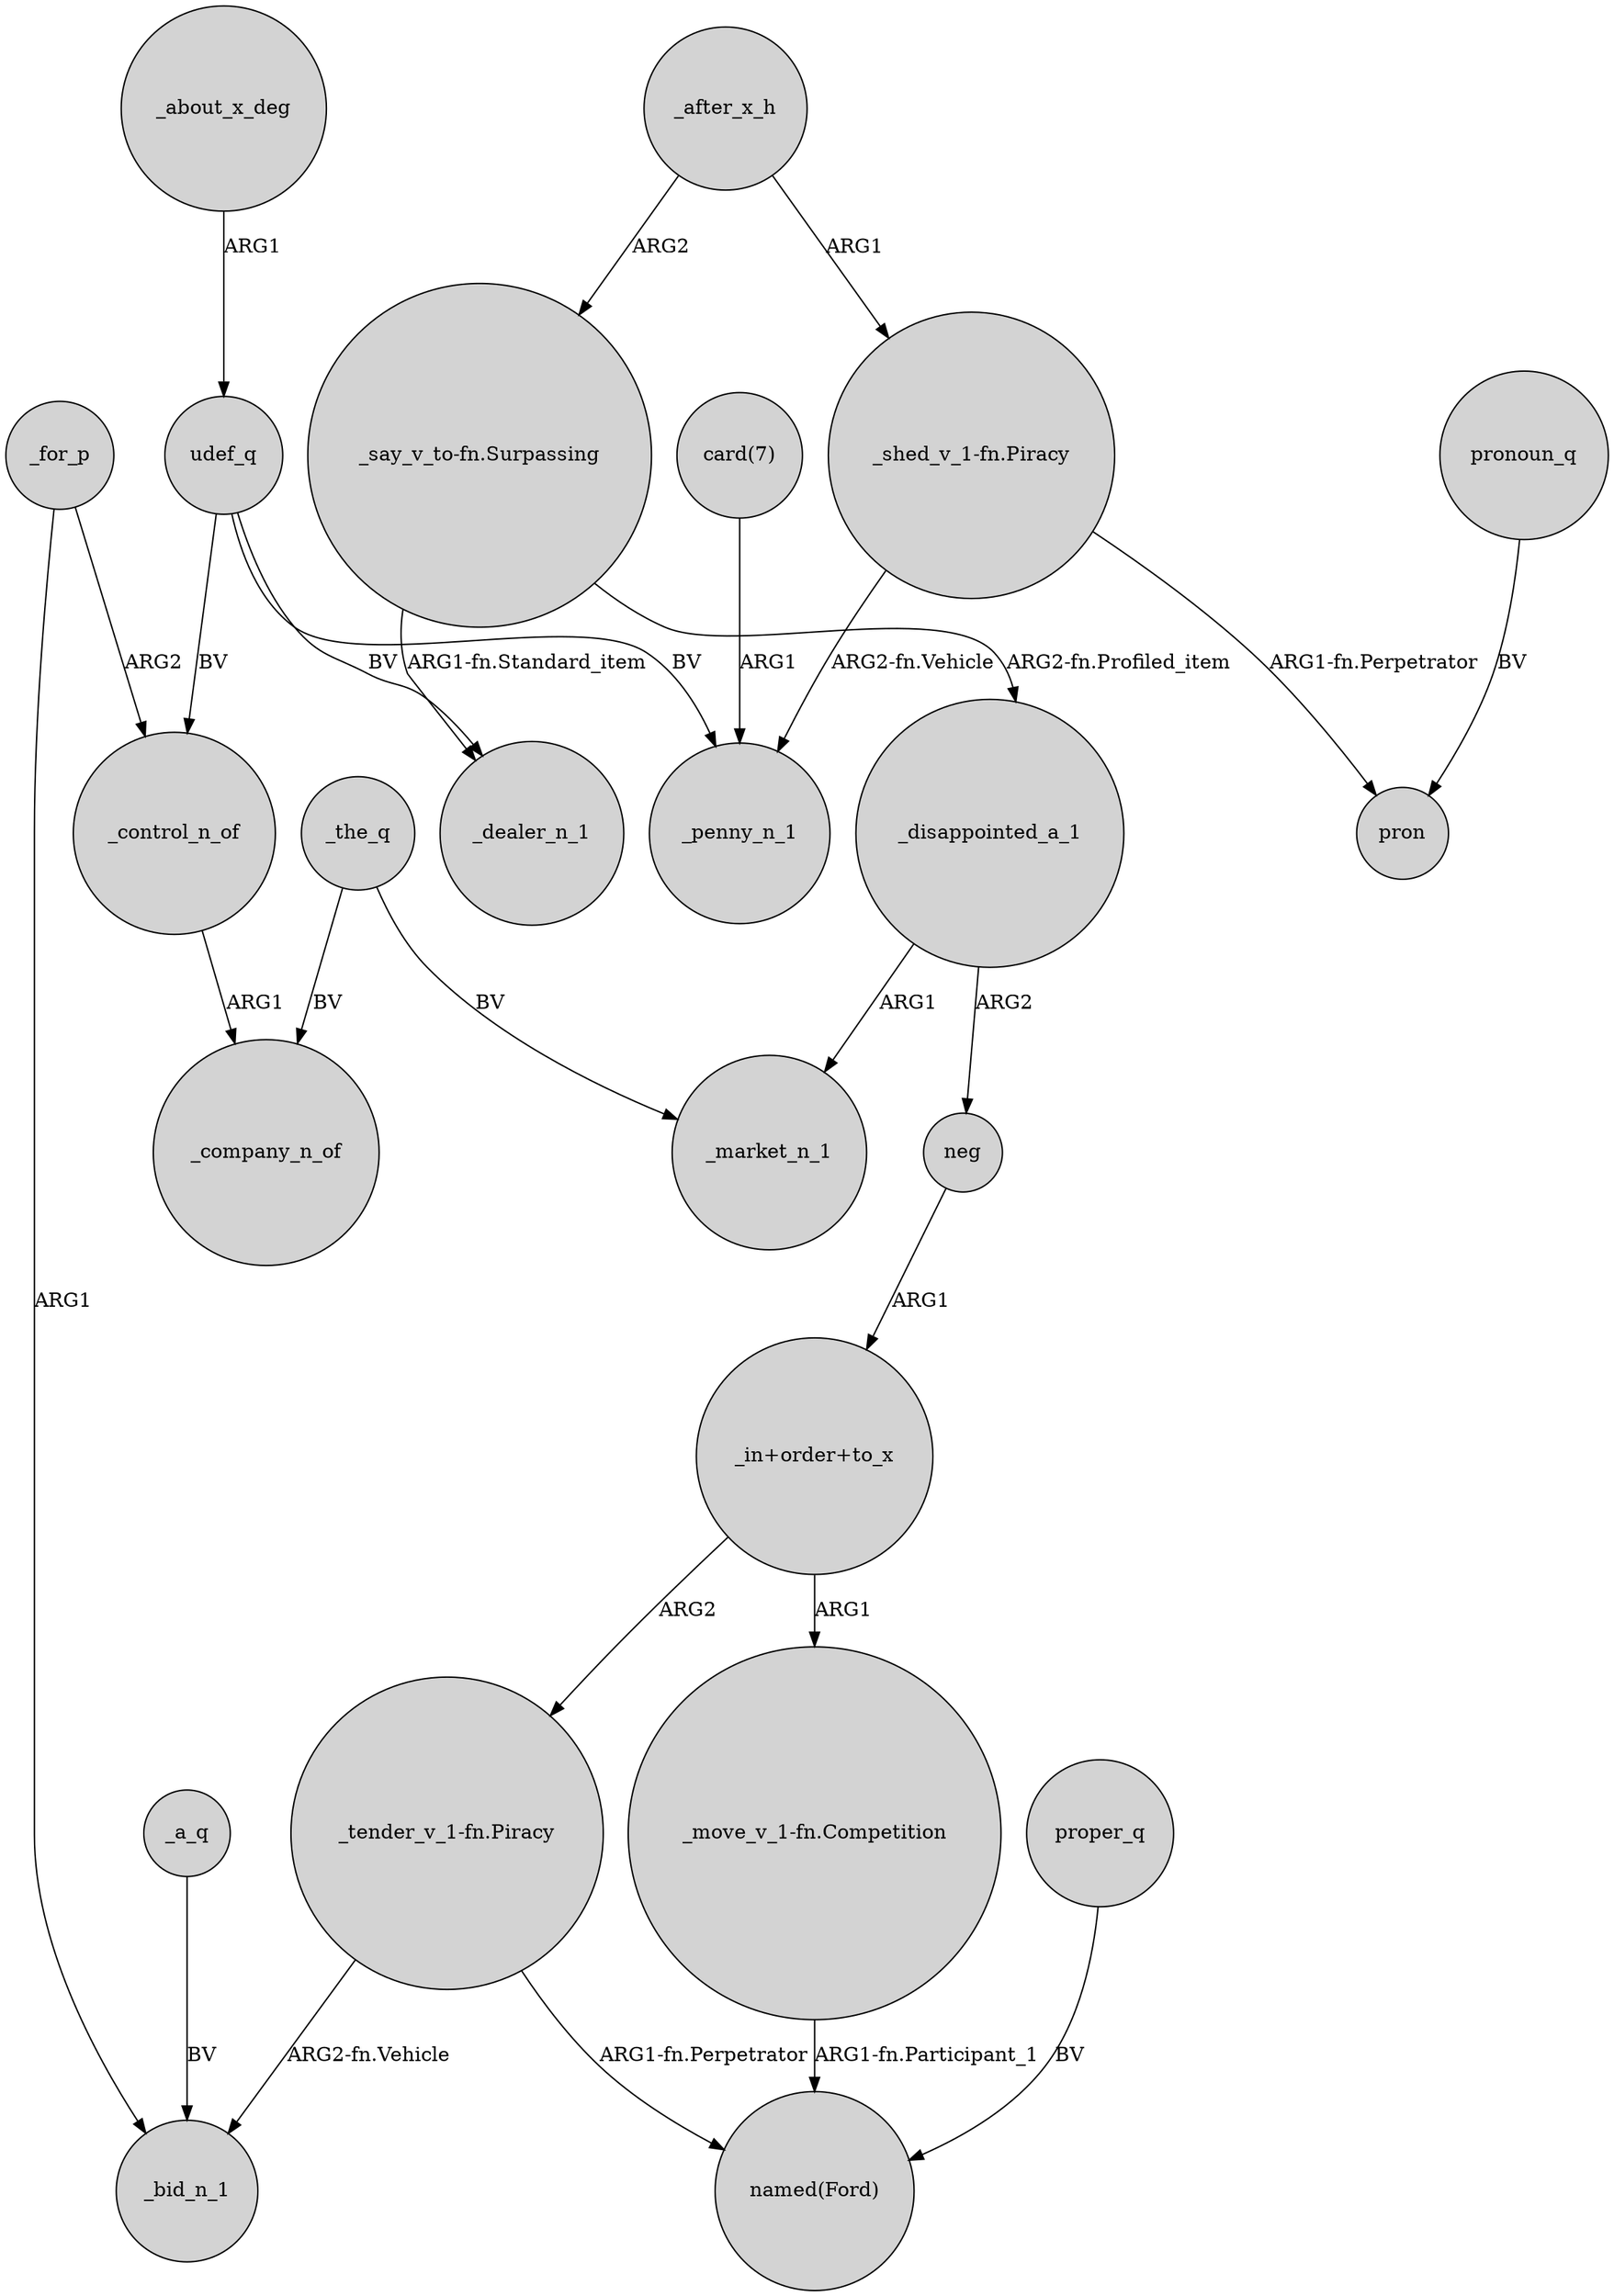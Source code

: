 digraph {
	node [shape=circle style=filled]
	_a_q -> _bid_n_1 [label=BV]
	udef_q -> _control_n_of [label=BV]
	proper_q -> "named(Ford)" [label=BV]
	_disappointed_a_1 -> _market_n_1 [label=ARG1]
	"_move_v_1-fn.Competition" -> "named(Ford)" [label="ARG1-fn.Participant_1"]
	"_in+order+to_x" -> "_move_v_1-fn.Competition" [label=ARG1]
	_after_x_h -> "_shed_v_1-fn.Piracy" [label=ARG1]
	neg -> "_in+order+to_x" [label=ARG1]
	_the_q -> _market_n_1 [label=BV]
	_about_x_deg -> udef_q [label=ARG1]
	pronoun_q -> pron [label=BV]
	_for_p -> _control_n_of [label=ARG2]
	_after_x_h -> "_say_v_to-fn.Surpassing" [label=ARG2]
	"_shed_v_1-fn.Piracy" -> _penny_n_1 [label="ARG2-fn.Vehicle"]
	_disappointed_a_1 -> neg [label=ARG2]
	"_say_v_to-fn.Surpassing" -> _disappointed_a_1 [label="ARG2-fn.Profiled_item"]
	udef_q -> _dealer_n_1 [label=BV]
	"_tender_v_1-fn.Piracy" -> _bid_n_1 [label="ARG2-fn.Vehicle"]
	_control_n_of -> _company_n_of [label=ARG1]
	udef_q -> _penny_n_1 [label=BV]
	_for_p -> _bid_n_1 [label=ARG1]
	"card(7)" -> _penny_n_1 [label=ARG1]
	"_shed_v_1-fn.Piracy" -> pron [label="ARG1-fn.Perpetrator"]
	"_tender_v_1-fn.Piracy" -> "named(Ford)" [label="ARG1-fn.Perpetrator"]
	_the_q -> _company_n_of [label=BV]
	"_say_v_to-fn.Surpassing" -> _dealer_n_1 [label="ARG1-fn.Standard_item"]
	"_in+order+to_x" -> "_tender_v_1-fn.Piracy" [label=ARG2]
}
